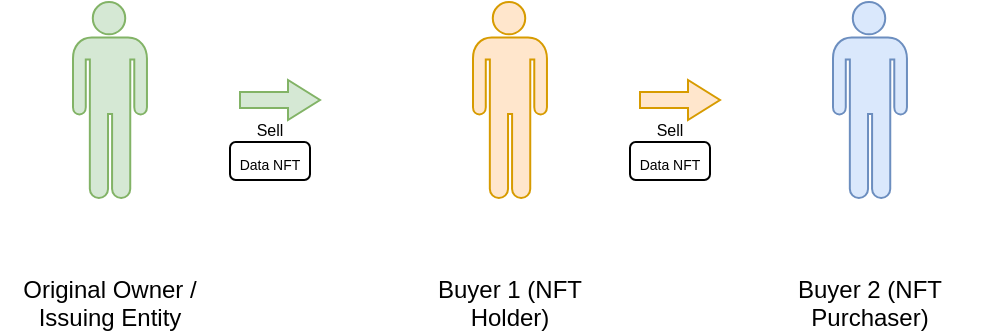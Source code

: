 <mxfile version="14.9.2" type="github">
  <diagram id="_4nTsSpE2cZ2mVLc5QJQ" name="Page-1">
    <mxGraphModel dx="1188" dy="643" grid="0" gridSize="10" guides="1" tooltips="1" connect="1" arrows="1" fold="1" page="1" pageScale="1" pageWidth="850" pageHeight="1100" math="0" shadow="0">
      <root>
        <mxCell id="0" />
        <mxCell id="1" parent="0" />
        <mxCell id="mRSaWbxFbk9eLZvZXtLE-1" value="" style="shape=mxgraph.signs.people.man_1;html=1;pointerEvents=1;fillColor=#d5e8d4;strokeColor=#82b366;verticalLabelPosition=bottom;verticalAlign=top;align=center;" parent="1" vertex="1">
          <mxGeometry x="76.5" y="70" width="37" height="98" as="geometry" />
        </mxCell>
        <mxCell id="mRSaWbxFbk9eLZvZXtLE-2" value="Original Owner / Issuing Entity" style="text;whiteSpace=wrap;html=1;align=center;" parent="1" vertex="1">
          <mxGeometry x="40" y="200" width="110" height="30" as="geometry" />
        </mxCell>
        <mxCell id="mRSaWbxFbk9eLZvZXtLE-3" value="" style="shape=mxgraph.signs.people.man_1;html=1;pointerEvents=1;strokeColor=#d79b00;verticalLabelPosition=bottom;verticalAlign=top;align=center;fillColor=#ffe6cc;" parent="1" vertex="1">
          <mxGeometry x="276.5" y="70" width="37" height="98" as="geometry" />
        </mxCell>
        <mxCell id="mRSaWbxFbk9eLZvZXtLE-4" value="" style="shape=mxgraph.signs.people.man_1;html=1;pointerEvents=1;fillColor=#dae8fc;strokeColor=#6c8ebf;verticalLabelPosition=bottom;verticalAlign=top;align=center;" parent="1" vertex="1">
          <mxGeometry x="456.5" y="70" width="37" height="98" as="geometry" />
        </mxCell>
        <mxCell id="mRSaWbxFbk9eLZvZXtLE-5" value="Buyer 1 (NFT Holder)" style="text;whiteSpace=wrap;html=1;align=center;" parent="1" vertex="1">
          <mxGeometry x="240" y="200" width="110" height="30" as="geometry" />
        </mxCell>
        <mxCell id="mRSaWbxFbk9eLZvZXtLE-6" value="Buyer 2 (NFT Purchaser)" style="text;whiteSpace=wrap;html=1;align=center;" parent="1" vertex="1">
          <mxGeometry x="420" y="200" width="110" height="30" as="geometry" />
        </mxCell>
        <mxCell id="z0YaZh2Ky4zPHxS7egPp-5" value="" style="shape=singleArrow;whiteSpace=wrap;html=1;arrowWidth=0.4;arrowSize=0.4;verticalAlign=top;strokeColor=#d79b00;fillColor=#ffe6cc;" vertex="1" parent="1">
          <mxGeometry x="360" y="109" width="40" height="20" as="geometry" />
        </mxCell>
        <mxCell id="z0YaZh2Ky4zPHxS7egPp-7" value="" style="shape=singleArrow;whiteSpace=wrap;html=1;arrowWidth=0.4;arrowSize=0.4;verticalAlign=top;strokeColor=#82b366;fillColor=#d5e8d4;" vertex="1" parent="1">
          <mxGeometry x="160" y="109" width="40" height="20" as="geometry" />
        </mxCell>
        <mxCell id="z0YaZh2Ky4zPHxS7egPp-13" value="&lt;font style=&quot;font-size: 8px&quot;&gt;Sell&lt;/font&gt;" style="text;whiteSpace=wrap;html=1;align=center;" vertex="1" parent="1">
          <mxGeometry x="150" y="119" width="50" height="10" as="geometry" />
        </mxCell>
        <mxCell id="z0YaZh2Ky4zPHxS7egPp-14" value="&lt;div&gt;&lt;span style=&quot;font-size: 7px ; line-height: 0%&quot;&gt;Data NFT&lt;/span&gt;&lt;/div&gt;" style="rounded=1;whiteSpace=wrap;html=1;align=center;" vertex="1" parent="1">
          <mxGeometry x="155" y="140" width="40" height="19" as="geometry" />
        </mxCell>
        <mxCell id="z0YaZh2Ky4zPHxS7egPp-15" value="&lt;font style=&quot;font-size: 8px&quot;&gt;Sell&lt;/font&gt;" style="text;whiteSpace=wrap;html=1;align=center;" vertex="1" parent="1">
          <mxGeometry x="350" y="119" width="50" height="10" as="geometry" />
        </mxCell>
        <mxCell id="z0YaZh2Ky4zPHxS7egPp-16" value="&lt;div&gt;&lt;span style=&quot;font-size: 7px ; line-height: 0%&quot;&gt;Data NFT&lt;/span&gt;&lt;/div&gt;" style="rounded=1;whiteSpace=wrap;html=1;align=center;" vertex="1" parent="1">
          <mxGeometry x="355" y="140" width="40" height="19" as="geometry" />
        </mxCell>
      </root>
    </mxGraphModel>
  </diagram>
</mxfile>
